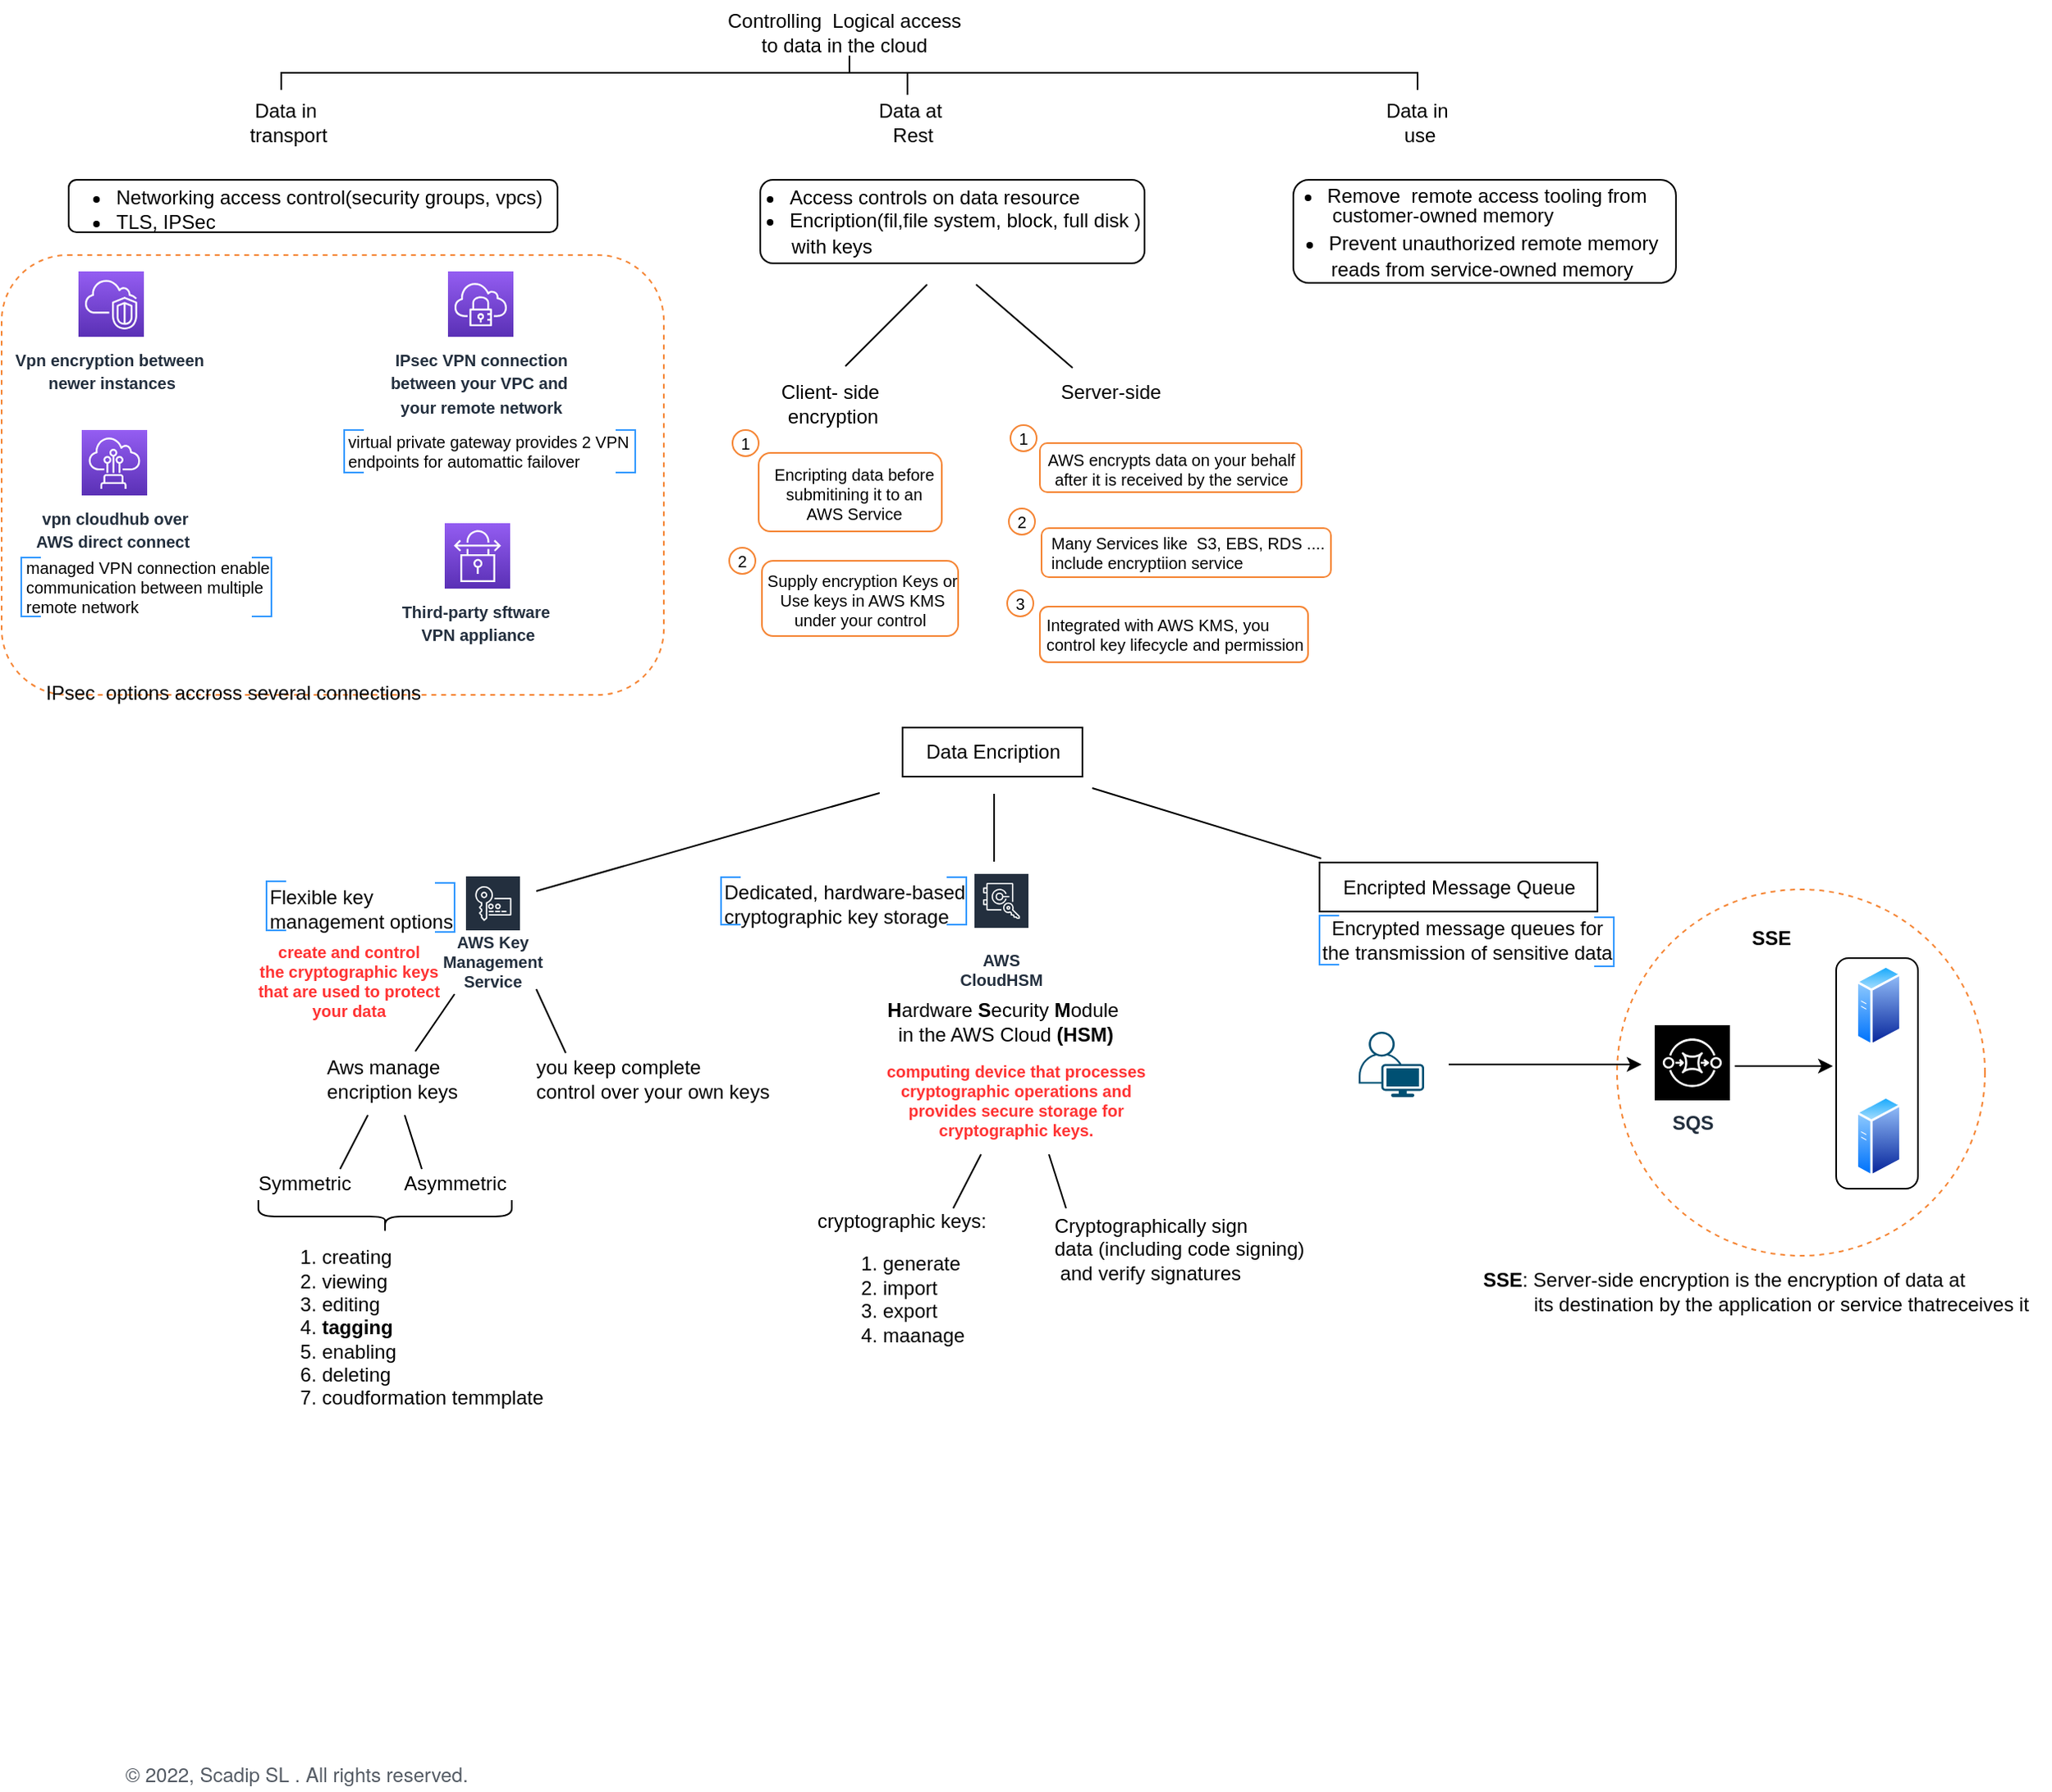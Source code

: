 <mxfile version="20.2.2" type="github">
  <diagram id="PE-Y0wjKjiBt9aU_vtvI" name="Page-1">
    <mxGraphModel dx="1055" dy="571" grid="1" gridSize="10" guides="1" tooltips="1" connect="1" arrows="1" fold="1" page="1" pageScale="1" pageWidth="1654" pageHeight="1169" math="0" shadow="0">
      <root>
        <mxCell id="0" />
        <mxCell id="1" parent="0" />
        <mxCell id="q1z-KDDTVc9EoOrlDAyU-29" value="" style="group" parent="1" vertex="1" connectable="0">
          <mxGeometry x="763" y="110" width="266" height="85" as="geometry" />
        </mxCell>
        <mxCell id="q1z-KDDTVc9EoOrlDAyU-26" value="" style="rounded=1;whiteSpace=wrap;html=1;fontSize=12;fontColor=#000000;strokeColor=default;fillColor=none;gradientColor=none;" parent="q1z-KDDTVc9EoOrlDAyU-29" vertex="1">
          <mxGeometry x="32" y="15" width="234" height="63" as="geometry" />
        </mxCell>
        <mxCell id="q1z-KDDTVc9EoOrlDAyU-22" value="&lt;ul&gt;&lt;li&gt;Remove&amp;nbsp; remote access tooling from&lt;/li&gt;&lt;/ul&gt;" style="text;html=1;align=center;verticalAlign=middle;resizable=0;points=[];autosize=1;strokeColor=none;fillColor=none;fontSize=12;fontColor=#000000;" parent="q1z-KDDTVc9EoOrlDAyU-29" vertex="1">
          <mxGeometry width="260" height="50" as="geometry" />
        </mxCell>
        <mxCell id="q1z-KDDTVc9EoOrlDAyU-23" value="&lt;ul&gt;&lt;li&gt;Prevent unauthorized remote memory&lt;/li&gt;&lt;/ul&gt;" style="text;html=1;align=center;verticalAlign=middle;resizable=0;points=[];autosize=1;strokeColor=none;fillColor=none;fontSize=12;fontColor=#000000;" parent="q1z-KDDTVc9EoOrlDAyU-29" vertex="1">
          <mxGeometry x="4" y="29" width="260" height="50" as="geometry" />
        </mxCell>
        <mxCell id="q1z-KDDTVc9EoOrlDAyU-24" value="customer-owned memory" style="text;html=1;align=center;verticalAlign=middle;resizable=0;points=[];autosize=1;strokeColor=none;fillColor=none;fontSize=12;fontColor=#000000;" parent="q1z-KDDTVc9EoOrlDAyU-29" vertex="1">
          <mxGeometry x="43" y="22" width="160" height="30" as="geometry" />
        </mxCell>
        <mxCell id="q1z-KDDTVc9EoOrlDAyU-25" value="reads from service-owned memory" style="text;html=1;align=center;verticalAlign=middle;resizable=0;points=[];autosize=1;strokeColor=none;fillColor=none;fontSize=12;fontColor=#000000;" parent="q1z-KDDTVc9EoOrlDAyU-29" vertex="1">
          <mxGeometry x="41.5" y="55" width="210" height="30" as="geometry" />
        </mxCell>
        <mxCell id="q1z-KDDTVc9EoOrlDAyU-63" value="" style="rounded=1;whiteSpace=wrap;html=1;fontSize=10;fontColor=#000000;strokeColor=#F58534;strokeWidth=1;fillColor=none;gradientColor=none;" parent="1" vertex="1">
          <mxGeometry x="641" y="338" width="177" height="30" as="geometry" />
        </mxCell>
        <mxCell id="PQI0NZv1REfv9DwnelCF-27" value="" style="rounded=1;whiteSpace=wrap;html=1;strokeColor=default;fillColor=none;gradientColor=none;" parent="1" vertex="1">
          <mxGeometry x="1127" y="601" width="50" height="141" as="geometry" />
        </mxCell>
        <mxCell id="PQI0NZv1REfv9DwnelCF-16" value="Dedicated, hardware-based &lt;br&gt;cryptographic key storage&amp;nbsp;" style="text;html=1;align=left;verticalAlign=middle;resizable=0;points=[];autosize=1;strokeColor=none;fillColor=none;" parent="1" vertex="1">
          <mxGeometry x="445" y="547.5" width="170" height="40" as="geometry" />
        </mxCell>
        <mxCell id="PQI0NZv1REfv9DwnelCF-1" value="Data Encription" style="text;html=1;align=center;verticalAlign=middle;resizable=0;points=[];autosize=1;strokeColor=default;fillColor=none;" parent="1" vertex="1">
          <mxGeometry x="556" y="460" width="110" height="30" as="geometry" />
        </mxCell>
        <mxCell id="PQI0NZv1REfv9DwnelCF-2" value="AWS Key Management Service" style="sketch=0;outlineConnect=0;fontColor=#232F3E;gradientColor=none;strokeColor=#ffffff;fillColor=#232F3E;dashed=0;verticalLabelPosition=middle;verticalAlign=bottom;align=center;html=1;whiteSpace=wrap;fontSize=10;fontStyle=1;spacing=3;shape=mxgraph.aws4.productIcon;prIcon=mxgraph.aws4.key_management_service;" parent="1" vertex="1">
          <mxGeometry x="288" y="550" width="35" height="75" as="geometry" />
        </mxCell>
        <mxCell id="PQI0NZv1REfv9DwnelCF-3" value="AWS CloudHSM" style="sketch=0;outlineConnect=0;fontColor=#232F3E;gradientColor=none;strokeColor=#ffffff;fillColor=#232F3E;dashed=0;verticalLabelPosition=middle;verticalAlign=bottom;align=center;html=1;whiteSpace=wrap;fontSize=10;fontStyle=1;spacing=3;shape=mxgraph.aws4.productIcon;prIcon=mxgraph.aws4.cloudhsm;" parent="1" vertex="1">
          <mxGeometry x="599" y="548.5" width="35" height="75" as="geometry" />
        </mxCell>
        <mxCell id="PQI0NZv1REfv9DwnelCF-5" value="Aws manage&amp;nbsp;&lt;br&gt;encription keys" style="text;html=1;align=left;verticalAlign=middle;resizable=0;points=[];autosize=1;strokeColor=none;fillColor=none;" parent="1" vertex="1">
          <mxGeometry x="202" y="655" width="100" height="40" as="geometry" />
        </mxCell>
        <mxCell id="PQI0NZv1REfv9DwnelCF-6" value="you keep complete &lt;br&gt;control over your own keys" style="text;html=1;align=left;verticalAlign=middle;resizable=0;points=[];autosize=1;strokeColor=none;fillColor=none;" parent="1" vertex="1">
          <mxGeometry x="330" y="655" width="170" height="40" as="geometry" />
        </mxCell>
        <mxCell id="PQI0NZv1REfv9DwnelCF-7" value="" style="endArrow=none;html=1;rounded=0;" parent="1" edge="1">
          <mxGeometry width="50" height="50" relative="1" as="geometry">
            <mxPoint x="258" y="658" as="sourcePoint" />
            <mxPoint x="282" y="623" as="targetPoint" />
          </mxGeometry>
        </mxCell>
        <mxCell id="PQI0NZv1REfv9DwnelCF-8" value="" style="endArrow=none;html=1;rounded=0;" parent="1" edge="1">
          <mxGeometry width="50" height="50" relative="1" as="geometry">
            <mxPoint x="350" y="659" as="sourcePoint" />
            <mxPoint x="332" y="620" as="targetPoint" />
          </mxGeometry>
        </mxCell>
        <mxCell id="PQI0NZv1REfv9DwnelCF-9" value="" style="endArrow=none;html=1;rounded=0;" parent="1" edge="1">
          <mxGeometry width="50" height="50" relative="1" as="geometry">
            <mxPoint x="332" y="560" as="sourcePoint" />
            <mxPoint x="542" y="500" as="targetPoint" />
          </mxGeometry>
        </mxCell>
        <mxCell id="PQI0NZv1REfv9DwnelCF-10" value="" style="endArrow=none;html=1;rounded=0;" parent="1" edge="1">
          <mxGeometry width="50" height="50" relative="1" as="geometry">
            <mxPoint x="612" y="542" as="sourcePoint" />
            <mxPoint x="612" y="500.5" as="targetPoint" />
          </mxGeometry>
        </mxCell>
        <mxCell id="PQI0NZv1REfv9DwnelCF-11" value="Flexible key &lt;br&gt;management options" style="text;html=1;align=left;verticalAlign=middle;resizable=0;points=[];autosize=1;strokeColor=none;fillColor=none;" parent="1" vertex="1">
          <mxGeometry x="167" y="551" width="140" height="40" as="geometry" />
        </mxCell>
        <mxCell id="PQI0NZv1REfv9DwnelCF-12" value="" style="strokeWidth=1;html=1;shape=mxgraph.flowchart.annotation_1;align=left;pointerEvents=1;fontColor=#000033;fillColor=none;strokeColor=#3399FF;" parent="1" vertex="1">
          <mxGeometry x="167" y="554" width="12" height="30" as="geometry" />
        </mxCell>
        <mxCell id="PQI0NZv1REfv9DwnelCF-13" value="" style="strokeWidth=1;html=1;shape=mxgraph.flowchart.annotation_1;align=left;pointerEvents=1;fontColor=#000033;fillColor=none;direction=west;strokeColor=#3399FF;" parent="1" vertex="1">
          <mxGeometry x="270" y="555" width="12" height="30" as="geometry" />
        </mxCell>
        <mxCell id="PQI0NZv1REfv9DwnelCF-14" value="" style="strokeWidth=1;html=1;shape=mxgraph.flowchart.annotation_1;align=left;pointerEvents=1;fontColor=#000033;fillColor=none;strokeColor=#3399FF;" parent="1" vertex="1">
          <mxGeometry x="445" y="551.5" width="12" height="29" as="geometry" />
        </mxCell>
        <mxCell id="PQI0NZv1REfv9DwnelCF-15" value="" style="strokeWidth=1;html=1;shape=mxgraph.flowchart.annotation_1;align=left;pointerEvents=1;fontColor=#000033;fillColor=none;direction=west;strokeColor=#3399FF;" parent="1" vertex="1">
          <mxGeometry x="583" y="551.5" width="12" height="29" as="geometry" />
        </mxCell>
        <mxCell id="PQI0NZv1REfv9DwnelCF-17" value="" style="endArrow=none;html=1;rounded=0;" parent="1" edge="1">
          <mxGeometry width="50" height="50" relative="1" as="geometry">
            <mxPoint x="672" y="497" as="sourcePoint" />
            <mxPoint x="812" y="540" as="targetPoint" />
          </mxGeometry>
        </mxCell>
        <mxCell id="PQI0NZv1REfv9DwnelCF-18" value="Encripted Message Queue" style="text;html=1;align=center;verticalAlign=middle;resizable=0;points=[];autosize=1;strokeColor=default;fillColor=none;" parent="1" vertex="1">
          <mxGeometry x="811" y="542.5" width="170" height="30" as="geometry" />
        </mxCell>
        <mxCell id="PQI0NZv1REfv9DwnelCF-20" value="" style="points=[[0.35,0,0],[0.98,0.51,0],[1,0.71,0],[0.67,1,0],[0,0.795,0],[0,0.65,0]];verticalLabelPosition=bottom;sketch=0;html=1;verticalAlign=top;aspect=fixed;align=center;pointerEvents=1;shape=mxgraph.cisco19.user;fillColor=#005073;strokeColor=none;" parent="1" vertex="1">
          <mxGeometry x="835" y="646" width="40" height="40" as="geometry" />
        </mxCell>
        <mxCell id="PQI0NZv1REfv9DwnelCF-21" value="" style="endArrow=classic;html=1;rounded=0;" parent="1" edge="1">
          <mxGeometry width="50" height="50" relative="1" as="geometry">
            <mxPoint x="890" y="666" as="sourcePoint" />
            <mxPoint x="1008" y="666" as="targetPoint" />
          </mxGeometry>
        </mxCell>
        <mxCell id="PQI0NZv1REfv9DwnelCF-23" value="&lt;b&gt;SQS&lt;/b&gt;" style="sketch=0;points=[[0,0,0],[0.25,0,0],[0.5,0,0],[0.75,0,0],[1,0,0],[0,1,0],[0.25,1,0],[0.5,1,0],[0.75,1,0],[1,1,0],[0,0.25,0],[0,0.5,0],[0,0.75,0],[1,0.25,0],[1,0.5,0],[1,0.75,0]];outlineConnect=0;fontColor=#232F3E;gradientColor=none;gradientDirection=north;fillColor=#000000;strokeColor=#ffffff;dashed=0;verticalLabelPosition=bottom;verticalAlign=top;align=center;html=1;fontSize=12;fontStyle=0;aspect=fixed;shape=mxgraph.aws4.resourceIcon;resIcon=mxgraph.aws4.sqs;" parent="1" vertex="1">
          <mxGeometry x="1016" y="642" width="46" height="46" as="geometry" />
        </mxCell>
        <mxCell id="PQI0NZv1REfv9DwnelCF-24" value="" style="endArrow=classic;html=1;rounded=0;" parent="1" edge="1">
          <mxGeometry width="50" height="50" relative="1" as="geometry">
            <mxPoint x="1065" y="667" as="sourcePoint" />
            <mxPoint x="1125" y="667" as="targetPoint" />
          </mxGeometry>
        </mxCell>
        <mxCell id="PQI0NZv1REfv9DwnelCF-25" value="" style="aspect=fixed;perimeter=ellipsePerimeter;html=1;align=center;shadow=0;dashed=0;spacingTop=3;image;image=img/lib/active_directory/generic_server.svg;strokeColor=default;fillColor=#000000;gradientColor=none;" parent="1" vertex="1">
          <mxGeometry x="1139" y="605" width="28.0" height="50" as="geometry" />
        </mxCell>
        <mxCell id="PQI0NZv1REfv9DwnelCF-26" value="" style="aspect=fixed;perimeter=ellipsePerimeter;html=1;align=center;shadow=0;dashed=0;spacingTop=3;image;image=img/lib/active_directory/generic_server.svg;strokeColor=default;fillColor=#000000;gradientColor=none;" parent="1" vertex="1">
          <mxGeometry x="1139" y="685" width="28.0" height="50" as="geometry" />
        </mxCell>
        <mxCell id="PQI0NZv1REfv9DwnelCF-28" value="&lt;b&gt;SSE&lt;/b&gt;: Server-side encryption is the encryption of data at&lt;br&gt;&amp;nbsp; &amp;nbsp; &amp;nbsp; &amp;nbsp; &amp;nbsp; &amp;nbsp; &amp;nbsp; &amp;nbsp; &amp;nbsp; &amp;nbsp; &amp;nbsp;its destination by the application or service thatreceives it" style="text;html=1;align=center;verticalAlign=middle;resizable=0;points=[];autosize=1;strokeColor=none;fillColor=none;" parent="1" vertex="1">
          <mxGeometry x="858" y="785" width="400" height="40" as="geometry" />
        </mxCell>
        <mxCell id="PQI0NZv1REfv9DwnelCF-29" value="" style="ellipse;whiteSpace=wrap;html=1;strokeColor=#F58534;fillColor=none;gradientColor=none;dashed=1;" parent="1" vertex="1">
          <mxGeometry x="993" y="559" width="225" height="224" as="geometry" />
        </mxCell>
        <mxCell id="PQI0NZv1REfv9DwnelCF-30" value="&lt;b&gt;SSE&lt;/b&gt;" style="text;html=1;align=center;verticalAlign=middle;resizable=0;points=[];autosize=1;strokeColor=none;fillColor=none;" parent="1" vertex="1">
          <mxGeometry x="1062" y="574" width="50" height="30" as="geometry" />
        </mxCell>
        <mxCell id="PQI0NZv1REfv9DwnelCF-31" value="Encrypted message queues for &lt;br&gt;the transmission of sensitive data" style="text;html=1;align=center;verticalAlign=middle;resizable=0;points=[];autosize=1;strokeColor=none;fillColor=none;" parent="1" vertex="1">
          <mxGeometry x="801" y="570" width="200" height="40" as="geometry" />
        </mxCell>
        <mxCell id="PQI0NZv1REfv9DwnelCF-32" value="" style="strokeWidth=1;html=1;shape=mxgraph.flowchart.annotation_1;align=left;pointerEvents=1;fontColor=#000033;fillColor=none;strokeColor=#3399FF;" parent="1" vertex="1">
          <mxGeometry x="811" y="575" width="12" height="30" as="geometry" />
        </mxCell>
        <mxCell id="PQI0NZv1REfv9DwnelCF-33" value="" style="strokeWidth=1;html=1;shape=mxgraph.flowchart.annotation_1;align=left;pointerEvents=1;fontColor=#000033;fillColor=none;direction=west;strokeColor=#3399FF;" parent="1" vertex="1">
          <mxGeometry x="979" y="576" width="12" height="30" as="geometry" />
        </mxCell>
        <mxCell id="PQI0NZv1REfv9DwnelCF-34" value="&lt;b&gt;H&lt;/b&gt;ardware &lt;b&gt;S&lt;/b&gt;ecurity &lt;b&gt;M&lt;/b&gt;odule&lt;br&gt;&amp;nbsp;in the AWS Cloud&amp;nbsp;&lt;b&gt;(HSM)&lt;/b&gt;" style="text;html=1;align=center;verticalAlign=middle;resizable=0;points=[];autosize=1;strokeColor=none;fillColor=none;" parent="1" vertex="1">
          <mxGeometry x="536.5" y="620" width="160" height="40" as="geometry" />
        </mxCell>
        <mxCell id="q1z-KDDTVc9EoOrlDAyU-2" value="&lt;font color=&quot;#ff3333&quot;&gt;&lt;b&gt;create and control &lt;br&gt;the cryptographic keys&lt;br&gt;that are used to protect &lt;br&gt;your data&lt;/b&gt;&lt;/font&gt;" style="text;html=1;align=center;verticalAlign=middle;resizable=0;points=[];autosize=1;strokeColor=none;fillColor=none;fontSize=10;" parent="1" vertex="1">
          <mxGeometry x="152" y="585" width="130" height="60" as="geometry" />
        </mxCell>
        <mxCell id="q1z-KDDTVc9EoOrlDAyU-5" value="" style="endArrow=none;html=1;rounded=0;fontSize=10;fontColor=#FF3333;" parent="1" edge="1">
          <mxGeometry width="50" height="50" relative="1" as="geometry">
            <mxPoint x="212" y="730" as="sourcePoint" />
            <mxPoint x="229" y="697" as="targetPoint" />
          </mxGeometry>
        </mxCell>
        <mxCell id="q1z-KDDTVc9EoOrlDAyU-6" value="" style="endArrow=none;html=1;rounded=0;fontSize=10;fontColor=#FF3333;" parent="1" edge="1">
          <mxGeometry width="50" height="50" relative="1" as="geometry">
            <mxPoint x="262" y="730" as="sourcePoint" />
            <mxPoint x="251.5" y="697" as="targetPoint" />
          </mxGeometry>
        </mxCell>
        <mxCell id="q1z-KDDTVc9EoOrlDAyU-7" value="&lt;font style=&quot;font-size: 12px;&quot; color=&quot;#000000&quot;&gt;Symmetric&lt;/font&gt;" style="text;html=1;align=center;verticalAlign=middle;resizable=0;points=[];autosize=1;strokeColor=none;fillColor=none;fontSize=10;fontColor=#FF3333;" parent="1" vertex="1">
          <mxGeometry x="150" y="724" width="80" height="30" as="geometry" />
        </mxCell>
        <mxCell id="q1z-KDDTVc9EoOrlDAyU-8" value="Asymmetric" style="text;html=1;align=center;verticalAlign=middle;resizable=0;points=[];autosize=1;strokeColor=none;fillColor=none;fontSize=12;fontColor=#000000;" parent="1" vertex="1">
          <mxGeometry x="237" y="724" width="90" height="30" as="geometry" />
        </mxCell>
        <mxCell id="q1z-KDDTVc9EoOrlDAyU-9" value="" style="shape=curlyBracket;whiteSpace=wrap;html=1;rounded=1;flipH=1;fontSize=12;fontColor=#000000;strokeColor=default;fillColor=none;gradientColor=none;direction=north;" parent="1" vertex="1">
          <mxGeometry x="162" y="749" width="155" height="20" as="geometry" />
        </mxCell>
        <mxCell id="q1z-KDDTVc9EoOrlDAyU-10" value="&lt;ol&gt;&lt;li&gt;creating&amp;nbsp;&lt;/li&gt;&lt;li&gt;viewing&lt;/li&gt;&lt;li&gt;editing&lt;/li&gt;&lt;li&gt;&lt;b&gt;tagging&lt;/b&gt;&lt;/li&gt;&lt;li&gt;enabling&lt;/li&gt;&lt;li&gt;deleting&lt;/li&gt;&lt;li&gt;coudformation temmplate&amp;nbsp;&lt;/li&gt;&lt;/ol&gt;" style="text;html=1;align=left;verticalAlign=middle;resizable=0;points=[];autosize=1;strokeColor=none;fillColor=none;fontSize=12;fontColor=#000000;" parent="1" vertex="1">
          <mxGeometry x="159" y="757" width="200" height="140" as="geometry" />
        </mxCell>
        <mxCell id="q1z-KDDTVc9EoOrlDAyU-12" value="Controlling&amp;nbsp; Logical access&lt;br&gt;to data in the cloud" style="text;html=1;align=center;verticalAlign=middle;resizable=0;points=[];autosize=1;strokeColor=none;fillColor=none;fontSize=12;fontColor=#000000;" parent="1" vertex="1">
          <mxGeometry x="435" y="15" width="170" height="40" as="geometry" />
        </mxCell>
        <mxCell id="q1z-KDDTVc9EoOrlDAyU-13" value="Data in&amp;nbsp;&lt;br&gt;transport" style="text;html=1;align=center;verticalAlign=middle;resizable=0;points=[];autosize=1;strokeColor=none;fillColor=none;fontSize=12;fontColor=#000000;" parent="1" vertex="1">
          <mxGeometry x="145" y="70" width="70" height="40" as="geometry" />
        </mxCell>
        <mxCell id="q1z-KDDTVc9EoOrlDAyU-14" value="Data at&amp;nbsp;&lt;br&gt;Rest" style="text;html=1;align=center;verticalAlign=middle;resizable=0;points=[];autosize=1;strokeColor=none;fillColor=none;fontSize=12;fontColor=#000000;" parent="1" vertex="1">
          <mxGeometry x="527" y="70" width="70" height="40" as="geometry" />
        </mxCell>
        <mxCell id="q1z-KDDTVc9EoOrlDAyU-15" value="Data in&amp;nbsp;&lt;br&gt;use" style="text;html=1;align=center;verticalAlign=middle;resizable=0;points=[];autosize=1;strokeColor=none;fillColor=none;fontSize=12;fontColor=#000000;" parent="1" vertex="1">
          <mxGeometry x="842" y="70" width="60" height="40" as="geometry" />
        </mxCell>
        <mxCell id="q1z-KDDTVc9EoOrlDAyU-27" value="" style="group" parent="1" vertex="1" connectable="0">
          <mxGeometry x="405" y="110" width="280" height="80" as="geometry" />
        </mxCell>
        <mxCell id="q1z-KDDTVc9EoOrlDAyU-19" value="&lt;ul&gt;&lt;li&gt;&lt;span style=&quot;background-color: initial;&quot;&gt;Access controls on data resource&amp;nbsp;&lt;/span&gt;&lt;/li&gt;&lt;li&gt;&lt;span style=&quot;background-color: initial;&quot;&gt;Encription(fil,file system, block, full disk )&lt;/span&gt;&lt;/li&gt;&lt;/ul&gt;&lt;span style=&quot;background-color: initial;&quot;&gt;&amp;nbsp; &amp;nbsp; &amp;nbsp; &amp;nbsp; &amp;nbsp; &amp;nbsp;&amp;nbsp;&lt;/span&gt;" style="text;html=1;align=left;verticalAlign=middle;resizable=0;points=[];autosize=1;strokeColor=none;fillColor=none;fontSize=12;fontColor=#000000;" parent="q1z-KDDTVc9EoOrlDAyU-27" vertex="1">
          <mxGeometry x="40" width="280" height="80" as="geometry" />
        </mxCell>
        <mxCell id="q1z-KDDTVc9EoOrlDAyU-20" value="&lt;span style=&quot;text-align: left;&quot;&gt;with keys&amp;nbsp;&lt;/span&gt;" style="text;html=1;align=center;verticalAlign=middle;resizable=0;points=[];autosize=1;strokeColor=none;fillColor=none;fontSize=12;fontColor=#000000;" parent="q1z-KDDTVc9EoOrlDAyU-27" vertex="1">
          <mxGeometry x="69" y="41" width="80" height="30" as="geometry" />
        </mxCell>
        <mxCell id="q1z-KDDTVc9EoOrlDAyU-21" value="" style="rounded=1;whiteSpace=wrap;html=1;fontSize=12;fontColor=#000000;strokeColor=default;fillColor=none;gradientColor=none;" parent="q1z-KDDTVc9EoOrlDAyU-27" vertex="1">
          <mxGeometry x="64" y="15" width="235" height="51" as="geometry" />
        </mxCell>
        <mxCell id="q1z-KDDTVc9EoOrlDAyU-28" value="" style="group" parent="1" vertex="1" connectable="0">
          <mxGeometry x="25" y="108" width="320" height="70" as="geometry" />
        </mxCell>
        <mxCell id="q1z-KDDTVc9EoOrlDAyU-16" value="&lt;div style=&quot;text-align: left;&quot;&gt;&lt;ul&gt;&lt;li&gt;&lt;span style=&quot;background-color: initial;&quot;&gt;Networking access control(security groups, vpcs)&lt;/span&gt;&lt;/li&gt;&lt;li&gt;&lt;span style=&quot;background-color: initial;&quot;&gt;TLS, IPSec&lt;/span&gt;&lt;/li&gt;&lt;/ul&gt;&lt;/div&gt;" style="text;html=1;align=center;verticalAlign=middle;resizable=0;points=[];autosize=1;strokeColor=none;fillColor=none;fontSize=12;fontColor=#000000;" parent="q1z-KDDTVc9EoOrlDAyU-28" vertex="1">
          <mxGeometry width="320" height="70" as="geometry" />
        </mxCell>
        <mxCell id="q1z-KDDTVc9EoOrlDAyU-17" value="" style="rounded=1;whiteSpace=wrap;html=1;fontSize=12;fontColor=#000000;strokeColor=default;fillColor=none;gradientColor=none;" parent="q1z-KDDTVc9EoOrlDAyU-28" vertex="1">
          <mxGeometry x="21" y="17" width="299" height="32" as="geometry" />
        </mxCell>
        <mxCell id="q1z-KDDTVc9EoOrlDAyU-30" value="&lt;font style=&quot;font-size: 10px;&quot;&gt;&lt;b&gt;Vpn encryption between&amp;nbsp;&lt;br&gt;newer instances&lt;/b&gt;&lt;/font&gt;" style="sketch=0;points=[[0,0,0],[0.25,0,0],[0.5,0,0],[0.75,0,0],[1,0,0],[0,1,0],[0.25,1,0],[0.5,1,0],[0.75,1,0],[1,1,0],[0,0.25,0],[0,0.5,0],[0,0.75,0],[1,0.25,0],[1,0.5,0],[1,0.75,0]];outlineConnect=0;fontColor=#232F3E;gradientColor=#945DF2;gradientDirection=north;fillColor=#5A30B5;strokeColor=#ffffff;dashed=0;verticalLabelPosition=bottom;verticalAlign=top;align=center;html=1;fontSize=12;fontStyle=0;aspect=fixed;shape=mxgraph.aws4.resourceIcon;resIcon=mxgraph.aws4.vpc;" parent="1" vertex="1">
          <mxGeometry x="52" y="181" width="40" height="40" as="geometry" />
        </mxCell>
        <mxCell id="q1z-KDDTVc9EoOrlDAyU-31" value="&lt;font style=&quot;font-size: 10px;&quot;&gt;&lt;b&gt;IPsec VPN connection&lt;br&gt;between your VPC and&amp;nbsp;&lt;br&gt;your remote network&lt;/b&gt;&lt;/font&gt;" style="sketch=0;points=[[0,0,0],[0.25,0,0],[0.5,0,0],[0.75,0,0],[1,0,0],[0,1,0],[0.25,1,0],[0.5,1,0],[0.75,1,0],[1,1,0],[0,0.25,0],[0,0.5,0],[0,0.75,0],[1,0.25,0],[1,0.5,0],[1,0.75,0]];outlineConnect=0;fontColor=#232F3E;gradientColor=#945DF2;gradientDirection=north;fillColor=#5A30B5;strokeColor=#ffffff;dashed=0;verticalLabelPosition=bottom;verticalAlign=top;align=center;html=1;fontSize=12;fontStyle=0;aspect=fixed;shape=mxgraph.aws4.resourceIcon;resIcon=mxgraph.aws4.client_vpn;" parent="1" vertex="1">
          <mxGeometry x="278" y="181" width="40" height="40" as="geometry" />
        </mxCell>
        <mxCell id="q1z-KDDTVc9EoOrlDAyU-32" value="&lt;b style=&quot;font-size: 10px;&quot;&gt;vpn cloudhub over &lt;br&gt;AWS direct connect&amp;nbsp;&lt;/b&gt;" style="sketch=0;points=[[0,0,0],[0.25,0,0],[0.5,0,0],[0.75,0,0],[1,0,0],[0,1,0],[0.25,1,0],[0.5,1,0],[0.75,1,0],[1,1,0],[0,0.25,0],[0,0.5,0],[0,0.75,0],[1,0.25,0],[1,0.5,0],[1,0.75,0]];outlineConnect=0;fontColor=#232F3E;gradientColor=#945DF2;gradientDirection=north;fillColor=#5A30B5;strokeColor=#ffffff;dashed=0;verticalLabelPosition=bottom;verticalAlign=top;align=center;html=1;fontSize=12;fontStyle=0;aspect=fixed;shape=mxgraph.aws4.resourceIcon;resIcon=mxgraph.aws4.direct_connect;" parent="1" vertex="1">
          <mxGeometry x="54" y="278" width="40" height="40" as="geometry" />
        </mxCell>
        <mxCell id="q1z-KDDTVc9EoOrlDAyU-33" value="virtual private gateway provides 2 VPN &lt;br&gt;endpoints for automattic failover" style="text;html=1;align=left;verticalAlign=middle;resizable=0;points=[];autosize=1;strokeColor=none;fillColor=none;fontSize=10;fontColor=#000000;" parent="1" vertex="1">
          <mxGeometry x="215" y="271" width="200" height="40" as="geometry" />
        </mxCell>
        <mxCell id="q1z-KDDTVc9EoOrlDAyU-34" value="" style="strokeWidth=1;html=1;shape=mxgraph.flowchart.annotation_1;align=left;pointerEvents=1;fontColor=#000033;fillColor=none;strokeColor=#3399FF;" parent="1" vertex="1">
          <mxGeometry x="214.5" y="278" width="12" height="26" as="geometry" />
        </mxCell>
        <mxCell id="q1z-KDDTVc9EoOrlDAyU-35" value="" style="strokeWidth=1;html=1;shape=mxgraph.flowchart.annotation_1;align=left;pointerEvents=1;fontColor=#000033;fillColor=none;direction=west;strokeColor=#3399FF;" parent="1" vertex="1">
          <mxGeometry x="380.5" y="278" width="12" height="26" as="geometry" />
        </mxCell>
        <mxCell id="q1z-KDDTVc9EoOrlDAyU-36" value="managed VPN connection enable&lt;br&gt;communication&amp;nbsp;between multiple&lt;br&gt;remote network" style="text;html=1;align=left;verticalAlign=middle;resizable=0;points=[];autosize=1;strokeColor=none;fillColor=none;fontSize=10;fontColor=#000000;" parent="1" vertex="1">
          <mxGeometry x="18" y="349" width="170" height="50" as="geometry" />
        </mxCell>
        <mxCell id="q1z-KDDTVc9EoOrlDAyU-37" value="" style="strokeWidth=1;html=1;shape=mxgraph.flowchart.annotation_1;align=left;pointerEvents=1;fontColor=#000033;fillColor=none;strokeColor=#3399FF;" parent="1" vertex="1">
          <mxGeometry x="17" y="356" width="12" height="36" as="geometry" />
        </mxCell>
        <mxCell id="q1z-KDDTVc9EoOrlDAyU-38" value="" style="strokeWidth=1;html=1;shape=mxgraph.flowchart.annotation_1;align=left;pointerEvents=1;fontColor=#000033;fillColor=none;direction=west;strokeColor=#3399FF;" parent="1" vertex="1">
          <mxGeometry x="158" y="356" width="12" height="36" as="geometry" />
        </mxCell>
        <mxCell id="q1z-KDDTVc9EoOrlDAyU-39" value="&lt;b style=&quot;font-size: 10px;&quot;&gt;Third-party sftware&amp;nbsp;&lt;br&gt;VPN appliance&lt;/b&gt;" style="sketch=0;points=[[0,0,0],[0.25,0,0],[0.5,0,0],[0.75,0,0],[1,0,0],[0,1,0],[0.25,1,0],[0.5,1,0],[0.75,1,0],[1,1,0],[0,0.25,0],[0,0.5,0],[0,0.75,0],[1,0.25,0],[1,0.5,0],[1,0.75,0]];outlineConnect=0;fontColor=#232F3E;gradientColor=#945DF2;gradientDirection=north;fillColor=#5A30B5;strokeColor=#ffffff;dashed=0;verticalLabelPosition=bottom;verticalAlign=top;align=center;html=1;fontSize=12;fontStyle=0;aspect=fixed;shape=mxgraph.aws4.resourceIcon;resIcon=mxgraph.aws4.site_to_site_vpn;" parent="1" vertex="1">
          <mxGeometry x="276" y="335" width="40" height="40" as="geometry" />
        </mxCell>
        <mxCell id="q1z-KDDTVc9EoOrlDAyU-41" value="" style="rounded=1;whiteSpace=wrap;html=1;fontSize=10;fontColor=#000000;strokeColor=#F58534;fillColor=none;gradientColor=none;dashed=1;" parent="1" vertex="1">
          <mxGeometry x="5" y="171" width="405" height="269" as="geometry" />
        </mxCell>
        <mxCell id="q1z-KDDTVc9EoOrlDAyU-42" value="IPsec&amp;nbsp; options accross several connections&amp;nbsp;" style="text;html=1;align=center;verticalAlign=middle;resizable=0;points=[];autosize=1;strokeColor=none;fillColor=none;fontSize=12;fontColor=#000000;" parent="1" vertex="1">
          <mxGeometry x="18" y="424" width="260" height="30" as="geometry" />
        </mxCell>
        <mxCell id="q1z-KDDTVc9EoOrlDAyU-43" value="" style="strokeWidth=1;html=1;shape=mxgraph.flowchart.annotation_2;align=left;labelPosition=right;pointerEvents=1;fontSize=12;fontColor=#000000;fillColor=none;gradientColor=none;direction=south;" parent="1" vertex="1">
          <mxGeometry x="176" y="49" width="695" height="21" as="geometry" />
        </mxCell>
        <mxCell id="q1z-KDDTVc9EoOrlDAyU-45" value="" style="endArrow=none;html=1;rounded=0;fontSize=12;fontColor=#000000;" parent="1" edge="1">
          <mxGeometry width="50" height="50" relative="1" as="geometry">
            <mxPoint x="559" y="73" as="sourcePoint" />
            <mxPoint x="559" y="60" as="targetPoint" />
          </mxGeometry>
        </mxCell>
        <mxCell id="q1z-KDDTVc9EoOrlDAyU-46" value="" style="endArrow=none;html=1;rounded=0;fontSize=12;fontColor=#000000;" parent="1" edge="1">
          <mxGeometry width="50" height="50" relative="1" as="geometry">
            <mxPoint x="521" y="239" as="sourcePoint" />
            <mxPoint x="571" y="189" as="targetPoint" />
          </mxGeometry>
        </mxCell>
        <mxCell id="q1z-KDDTVc9EoOrlDAyU-47" value="" style="endArrow=none;html=1;rounded=0;fontSize=12;fontColor=#000000;" parent="1" edge="1">
          <mxGeometry width="50" height="50" relative="1" as="geometry">
            <mxPoint x="660" y="240" as="sourcePoint" />
            <mxPoint x="601" y="189" as="targetPoint" />
          </mxGeometry>
        </mxCell>
        <mxCell id="q1z-KDDTVc9EoOrlDAyU-48" value="Client- side&amp;nbsp;&lt;br&gt;encryption" style="text;html=1;align=center;verticalAlign=middle;resizable=0;points=[];autosize=1;strokeColor=none;fillColor=none;fontSize=12;fontColor=#000000;" parent="1" vertex="1">
          <mxGeometry x="468" y="242" width="90" height="40" as="geometry" />
        </mxCell>
        <mxCell id="q1z-KDDTVc9EoOrlDAyU-49" value="Server-side" style="text;html=1;align=center;verticalAlign=middle;resizable=0;points=[];autosize=1;strokeColor=none;fillColor=none;fontSize=12;fontColor=#000000;" parent="1" vertex="1">
          <mxGeometry x="643" y="240" width="80" height="30" as="geometry" />
        </mxCell>
        <mxCell id="q1z-KDDTVc9EoOrlDAyU-51" value="&lt;span style=&quot;text-align: left;&quot;&gt;Encripting data before&lt;/span&gt;&lt;br style=&quot;text-align: left;&quot;&gt;&lt;span style=&quot;text-align: left;&quot;&gt;submitining it to an&lt;/span&gt;&lt;br style=&quot;text-align: left;&quot;&gt;&lt;span style=&quot;text-align: left;&quot;&gt;AWS Service&lt;/span&gt;" style="text;html=1;align=center;verticalAlign=middle;resizable=0;points=[];autosize=1;strokeColor=none;fillColor=none;fontSize=10;fontColor=#000000;" parent="1" vertex="1">
          <mxGeometry x="466" y="292" width="120" height="50" as="geometry" />
        </mxCell>
        <mxCell id="q1z-KDDTVc9EoOrlDAyU-52" value="Supply encryption Keys or &lt;br&gt;Use keys in AWS KMS &lt;br&gt;under your control&amp;nbsp;" style="text;html=1;align=center;verticalAlign=middle;resizable=0;points=[];autosize=1;strokeColor=none;fillColor=none;fontSize=10;fontColor=#000000;" parent="1" vertex="1">
          <mxGeometry x="461" y="357" width="140" height="50" as="geometry" />
        </mxCell>
        <mxCell id="q1z-KDDTVc9EoOrlDAyU-53" value="" style="rounded=1;whiteSpace=wrap;html=1;fontSize=10;fontColor=#000000;strokeColor=#F58534;strokeWidth=1;fillColor=none;gradientColor=none;" parent="1" vertex="1">
          <mxGeometry x="468" y="292" width="112" height="48" as="geometry" />
        </mxCell>
        <mxCell id="q1z-KDDTVc9EoOrlDAyU-54" value="" style="rounded=1;whiteSpace=wrap;html=1;fontSize=10;fontColor=#000000;strokeColor=#F58534;strokeWidth=1;fillColor=none;gradientColor=none;" parent="1" vertex="1">
          <mxGeometry x="470" y="358" width="120" height="46" as="geometry" />
        </mxCell>
        <mxCell id="q1z-KDDTVc9EoOrlDAyU-55" value="1" style="ellipse;whiteSpace=wrap;html=1;aspect=fixed;fontSize=10;fontColor=#000000;strokeColor=#F58534;strokeWidth=1;fillColor=none;gradientColor=none;" parent="1" vertex="1">
          <mxGeometry x="452" y="278" width="16" height="16" as="geometry" />
        </mxCell>
        <mxCell id="q1z-KDDTVc9EoOrlDAyU-58" value="2" style="ellipse;whiteSpace=wrap;html=1;aspect=fixed;fontSize=10;fontColor=#000000;strokeColor=#F58534;strokeWidth=1;fillColor=none;gradientColor=none;" parent="1" vertex="1">
          <mxGeometry x="450" y="350" width="16" height="16" as="geometry" />
        </mxCell>
        <mxCell id="q1z-KDDTVc9EoOrlDAyU-59" value="AWS encrypts data on your behalf &lt;br&gt;after it is received by the service" style="text;html=1;align=center;verticalAlign=middle;resizable=0;points=[];autosize=1;strokeColor=none;fillColor=none;fontSize=10;fontColor=#000000;" parent="1" vertex="1">
          <mxGeometry x="635" y="282" width="170" height="40" as="geometry" />
        </mxCell>
        <mxCell id="q1z-KDDTVc9EoOrlDAyU-60" value="Many Services like&amp;nbsp; S3, EBS, RDS .... &lt;br&gt;include encryptiion service" style="text;html=1;align=left;verticalAlign=middle;resizable=0;points=[];autosize=1;strokeColor=none;fillColor=none;fontSize=10;fontColor=#000000;" parent="1" vertex="1">
          <mxGeometry x="645" y="333" width="190" height="40" as="geometry" />
        </mxCell>
        <mxCell id="q1z-KDDTVc9EoOrlDAyU-61" value="Integrated with AWS KMS, you &lt;br&gt;control key lifecycle and permission&amp;nbsp;" style="text;html=1;align=left;verticalAlign=middle;resizable=0;points=[];autosize=1;strokeColor=none;fillColor=none;fontSize=10;fontColor=#000000;" parent="1" vertex="1">
          <mxGeometry x="642" y="383" width="180" height="40" as="geometry" />
        </mxCell>
        <mxCell id="q1z-KDDTVc9EoOrlDAyU-62" value="" style="rounded=1;whiteSpace=wrap;html=1;fontSize=10;fontColor=#000000;strokeColor=#F58534;strokeWidth=1;fillColor=none;gradientColor=none;" parent="1" vertex="1">
          <mxGeometry x="640" y="286" width="160" height="30" as="geometry" />
        </mxCell>
        <mxCell id="q1z-KDDTVc9EoOrlDAyU-64" value="" style="rounded=1;whiteSpace=wrap;html=1;fontSize=10;fontColor=#000000;strokeColor=#F58534;strokeWidth=1;fillColor=none;gradientColor=none;" parent="1" vertex="1">
          <mxGeometry x="640" y="386" width="164" height="34" as="geometry" />
        </mxCell>
        <mxCell id="q1z-KDDTVc9EoOrlDAyU-66" value="1" style="ellipse;whiteSpace=wrap;html=1;aspect=fixed;fontSize=10;fontColor=#000000;strokeColor=#F58534;strokeWidth=1;fillColor=none;gradientColor=none;" parent="1" vertex="1">
          <mxGeometry x="622" y="275" width="16" height="16" as="geometry" />
        </mxCell>
        <mxCell id="q1z-KDDTVc9EoOrlDAyU-67" value="2" style="ellipse;whiteSpace=wrap;html=1;aspect=fixed;fontSize=10;fontColor=#000000;strokeColor=#F58534;strokeWidth=1;fillColor=none;gradientColor=none;" parent="1" vertex="1">
          <mxGeometry x="621" y="326" width="16" height="16" as="geometry" />
        </mxCell>
        <mxCell id="q1z-KDDTVc9EoOrlDAyU-68" value="3" style="ellipse;whiteSpace=wrap;html=1;aspect=fixed;fontSize=10;fontColor=#000000;strokeColor=#F58534;strokeWidth=1;fillColor=none;gradientColor=none;" parent="1" vertex="1">
          <mxGeometry x="620" y="376" width="16" height="16" as="geometry" />
        </mxCell>
        <mxCell id="q1z-KDDTVc9EoOrlDAyU-69" value="&lt;b&gt;&lt;font color=&quot;#ff3333&quot;&gt;computing device that processes &lt;br&gt;cryptographic operations and &lt;br&gt;provides secure storage for &lt;br&gt;cryptographic keys.&lt;/font&gt;&lt;/b&gt;" style="text;html=1;align=center;verticalAlign=middle;resizable=0;points=[];autosize=1;strokeColor=none;fillColor=none;fontSize=10;fontColor=#000000;" parent="1" vertex="1">
          <mxGeometry x="535" y="658" width="180" height="60" as="geometry" />
        </mxCell>
        <mxCell id="q1z-KDDTVc9EoOrlDAyU-70" value="&lt;span style=&quot;color: rgb(84, 91, 100); font-family: &amp;quot;Amazon Ember&amp;quot;, &amp;quot;Helvetica Neue&amp;quot;, Roboto, Arial, sans-serif; text-align: start; background-color: rgb(255, 255, 255);&quot;&gt;© 2022, Scadip SL&amp;nbsp;&lt;/span&gt;&lt;span style=&quot;color: rgb(84, 91, 100); font-family: &amp;quot;Amazon Ember&amp;quot;, &amp;quot;Helvetica Neue&amp;quot;, Roboto, Arial, sans-serif; text-align: start; background-color: rgb(255, 255, 255);&quot;&gt;. All rights reserved.&lt;/span&gt;" style="text;html=1;align=center;verticalAlign=middle;resizable=0;points=[];autosize=1;strokeColor=none;fillColor=none;fontSize=12;" parent="1" vertex="1">
          <mxGeometry x="70" y="1090" width="230" height="20" as="geometry" />
        </mxCell>
        <mxCell id="q1z-KDDTVc9EoOrlDAyU-71" value="cryptographic keys:&lt;br&gt;&lt;ol&gt;&lt;li&gt;generate&lt;/li&gt;&lt;li&gt;import&lt;/li&gt;&lt;li&gt;export&lt;/li&gt;&lt;li&gt;maanage&amp;nbsp;&lt;/li&gt;&lt;/ol&gt;" style="text;whiteSpace=wrap;html=1;fontSize=12;fontColor=#000000;" parent="1" vertex="1">
          <mxGeometry x="501.5" y="748" width="125" height="86" as="geometry" />
        </mxCell>
        <mxCell id="q1z-KDDTVc9EoOrlDAyU-72" value="Cryptographically sign &lt;br&gt;data (including code signing)&lt;br&gt;&amp;nbsp;and verify signatures" style="text;html=1;align=left;verticalAlign=middle;resizable=0;points=[];autosize=1;strokeColor=none;fillColor=none;fontSize=12;fontColor=#000000;" parent="1" vertex="1">
          <mxGeometry x="647" y="749" width="180" height="60" as="geometry" />
        </mxCell>
        <mxCell id="q1z-KDDTVc9EoOrlDAyU-73" value="" style="endArrow=none;html=1;rounded=0;fontSize=10;fontColor=#FF3333;" parent="1" edge="1">
          <mxGeometry width="50" height="50" relative="1" as="geometry">
            <mxPoint x="587" y="754" as="sourcePoint" />
            <mxPoint x="604" y="721" as="targetPoint" />
          </mxGeometry>
        </mxCell>
        <mxCell id="q1z-KDDTVc9EoOrlDAyU-74" value="" style="endArrow=none;html=1;rounded=0;fontSize=10;fontColor=#FF3333;" parent="1" edge="1">
          <mxGeometry width="50" height="50" relative="1" as="geometry">
            <mxPoint x="656" y="754" as="sourcePoint" />
            <mxPoint x="645.5" y="721" as="targetPoint" />
          </mxGeometry>
        </mxCell>
      </root>
    </mxGraphModel>
  </diagram>
</mxfile>
